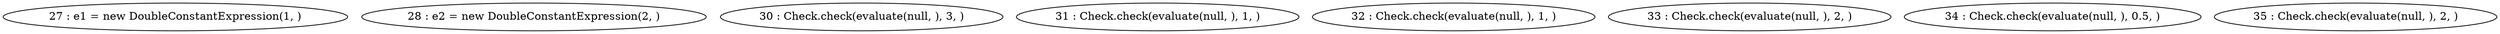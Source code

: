 digraph G {
"27 : e1 = new DoubleConstantExpression(1, )"
"28 : e2 = new DoubleConstantExpression(2, )"
"30 : Check.check(evaluate(null, ), 3, )"
"31 : Check.check(evaluate(null, ), 1, )"
"32 : Check.check(evaluate(null, ), 1, )"
"33 : Check.check(evaluate(null, ), 2, )"
"34 : Check.check(evaluate(null, ), 0.5, )"
"35 : Check.check(evaluate(null, ), 2, )"
}